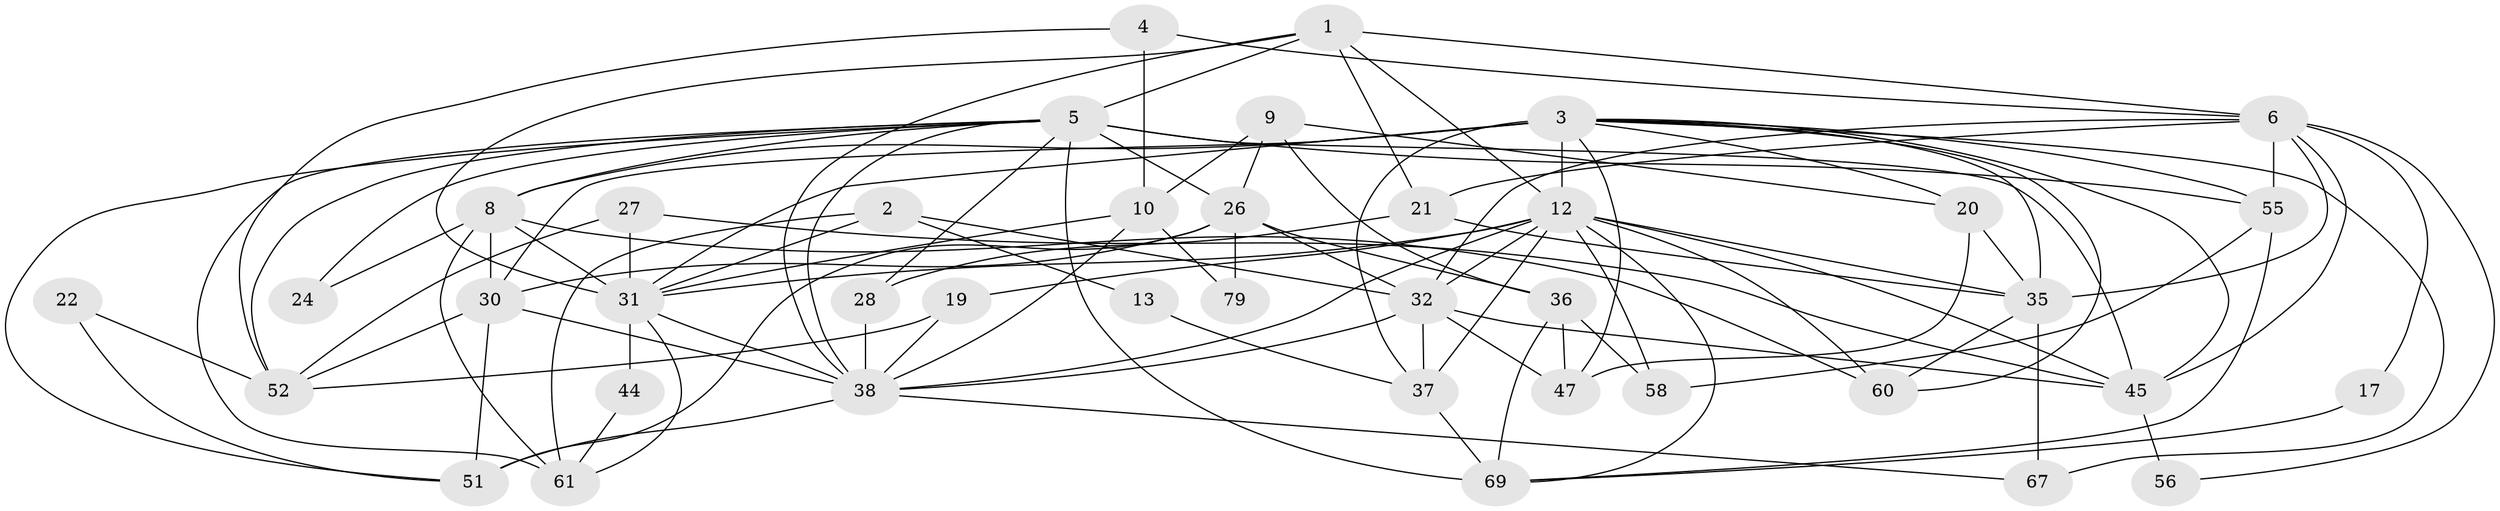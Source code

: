 // original degree distribution, {5: 0.25925925925925924, 4: 0.2345679012345679, 3: 0.25925925925925924, 6: 0.06172839506172839, 2: 0.13580246913580246, 7: 0.04938271604938271}
// Generated by graph-tools (version 1.1) at 2025/15/03/09/25 04:15:08]
// undirected, 40 vertices, 106 edges
graph export_dot {
graph [start="1"]
  node [color=gray90,style=filled];
  1 [super="+18"];
  2;
  3 [super="+16+25"];
  4;
  5 [super="+14+7"];
  6 [super="+48"];
  8 [super="+46"];
  9 [super="+42"];
  10;
  12 [super="+15"];
  13;
  17;
  19;
  20;
  21 [super="+43"];
  22;
  24;
  26 [super="+39+40"];
  27;
  28;
  30 [super="+73+34+65"];
  31 [super="+57"];
  32 [super="+63+81"];
  35 [super="+50"];
  36 [super="+80"];
  37 [super="+49"];
  38 [super="+41"];
  44;
  45 [super="+54+72"];
  47 [super="+77"];
  51 [super="+59"];
  52 [super="+68"];
  55;
  56;
  58;
  60;
  61 [super="+70+76"];
  67;
  69 [super="+74"];
  79;
  1 -- 21;
  1 -- 38;
  1 -- 31;
  1 -- 6;
  1 -- 5 [weight=2];
  1 -- 12 [weight=2];
  2 -- 32;
  2 -- 61;
  2 -- 13;
  2 -- 31;
  3 -- 55;
  3 -- 35;
  3 -- 12 [weight=3];
  3 -- 67;
  3 -- 45;
  3 -- 47;
  3 -- 20;
  3 -- 60;
  3 -- 30 [weight=2];
  3 -- 31;
  3 -- 37;
  3 -- 8;
  4 -- 6;
  4 -- 10;
  4 -- 52;
  5 -- 45 [weight=2];
  5 -- 61;
  5 -- 38;
  5 -- 52;
  5 -- 55;
  5 -- 69 [weight=2];
  5 -- 8;
  5 -- 51;
  5 -- 24;
  5 -- 26;
  5 -- 28;
  6 -- 55;
  6 -- 56;
  6 -- 32;
  6 -- 17;
  6 -- 21;
  6 -- 35;
  6 -- 45;
  8 -- 60;
  8 -- 24;
  8 -- 30;
  8 -- 31;
  8 -- 61;
  9 -- 36;
  9 -- 26;
  9 -- 10;
  9 -- 20;
  10 -- 79;
  10 -- 38;
  10 -- 31;
  12 -- 32;
  12 -- 35;
  12 -- 37 [weight=2];
  12 -- 38;
  12 -- 19;
  12 -- 58;
  12 -- 60;
  12 -- 31;
  12 -- 45;
  12 -- 69;
  13 -- 37;
  17 -- 69;
  19 -- 38;
  19 -- 52;
  20 -- 47;
  20 -- 35;
  21 -- 28;
  21 -- 35;
  22 -- 52;
  22 -- 51;
  26 -- 32;
  26 -- 51;
  26 -- 36;
  26 -- 79;
  26 -- 30;
  27 -- 31;
  27 -- 45;
  27 -- 52;
  28 -- 38;
  30 -- 52;
  30 -- 38;
  30 -- 51;
  31 -- 38;
  31 -- 44;
  31 -- 61;
  32 -- 38;
  32 -- 45 [weight=3];
  32 -- 37;
  32 -- 47;
  35 -- 67;
  35 -- 60;
  36 -- 69;
  36 -- 58;
  36 -- 47;
  37 -- 69;
  38 -- 67;
  38 -- 51;
  44 -- 61;
  45 -- 56;
  55 -- 58;
  55 -- 69;
}
